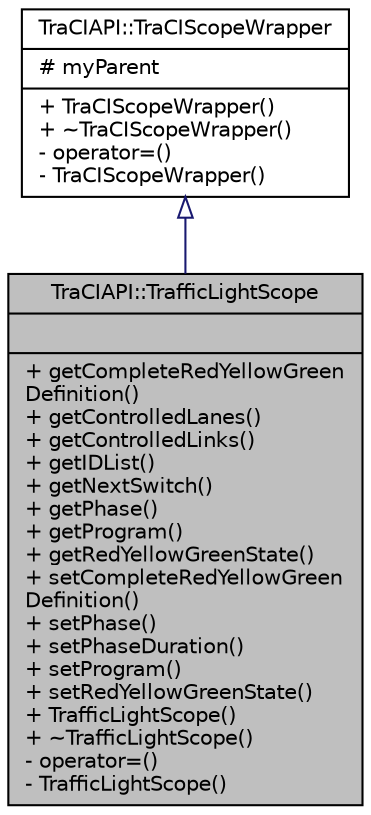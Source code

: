 digraph "TraCIAPI::TrafficLightScope"
{
  edge [fontname="Helvetica",fontsize="10",labelfontname="Helvetica",labelfontsize="10"];
  node [fontname="Helvetica",fontsize="10",shape=record];
  Node0 [label="{TraCIAPI::TrafficLightScope\n||+ getCompleteRedYellowGreen\lDefinition()\l+ getControlledLanes()\l+ getControlledLinks()\l+ getIDList()\l+ getNextSwitch()\l+ getPhase()\l+ getProgram()\l+ getRedYellowGreenState()\l+ setCompleteRedYellowGreen\lDefinition()\l+ setPhase()\l+ setPhaseDuration()\l+ setProgram()\l+ setRedYellowGreenState()\l+ TrafficLightScope()\l+ ~TrafficLightScope()\l- operator=()\l- TrafficLightScope()\l}",height=0.2,width=0.4,color="black", fillcolor="grey75", style="filled", fontcolor="black"];
  Node1 -> Node0 [dir="back",color="midnightblue",fontsize="10",style="solid",arrowtail="onormal",fontname="Helvetica"];
  Node1 [label="{TraCIAPI::TraCIScopeWrapper\n|# myParent\l|+ TraCIScopeWrapper()\l+ ~TraCIScopeWrapper()\l- operator=()\l- TraCIScopeWrapper()\l}",height=0.2,width=0.4,color="black", fillcolor="white", style="filled",URL="$de/da7/class_tra_c_i_a_p_i_1_1_tra_c_i_scope_wrapper.html",tooltip="An abstract interface for accessing type-dependent values. "];
}
